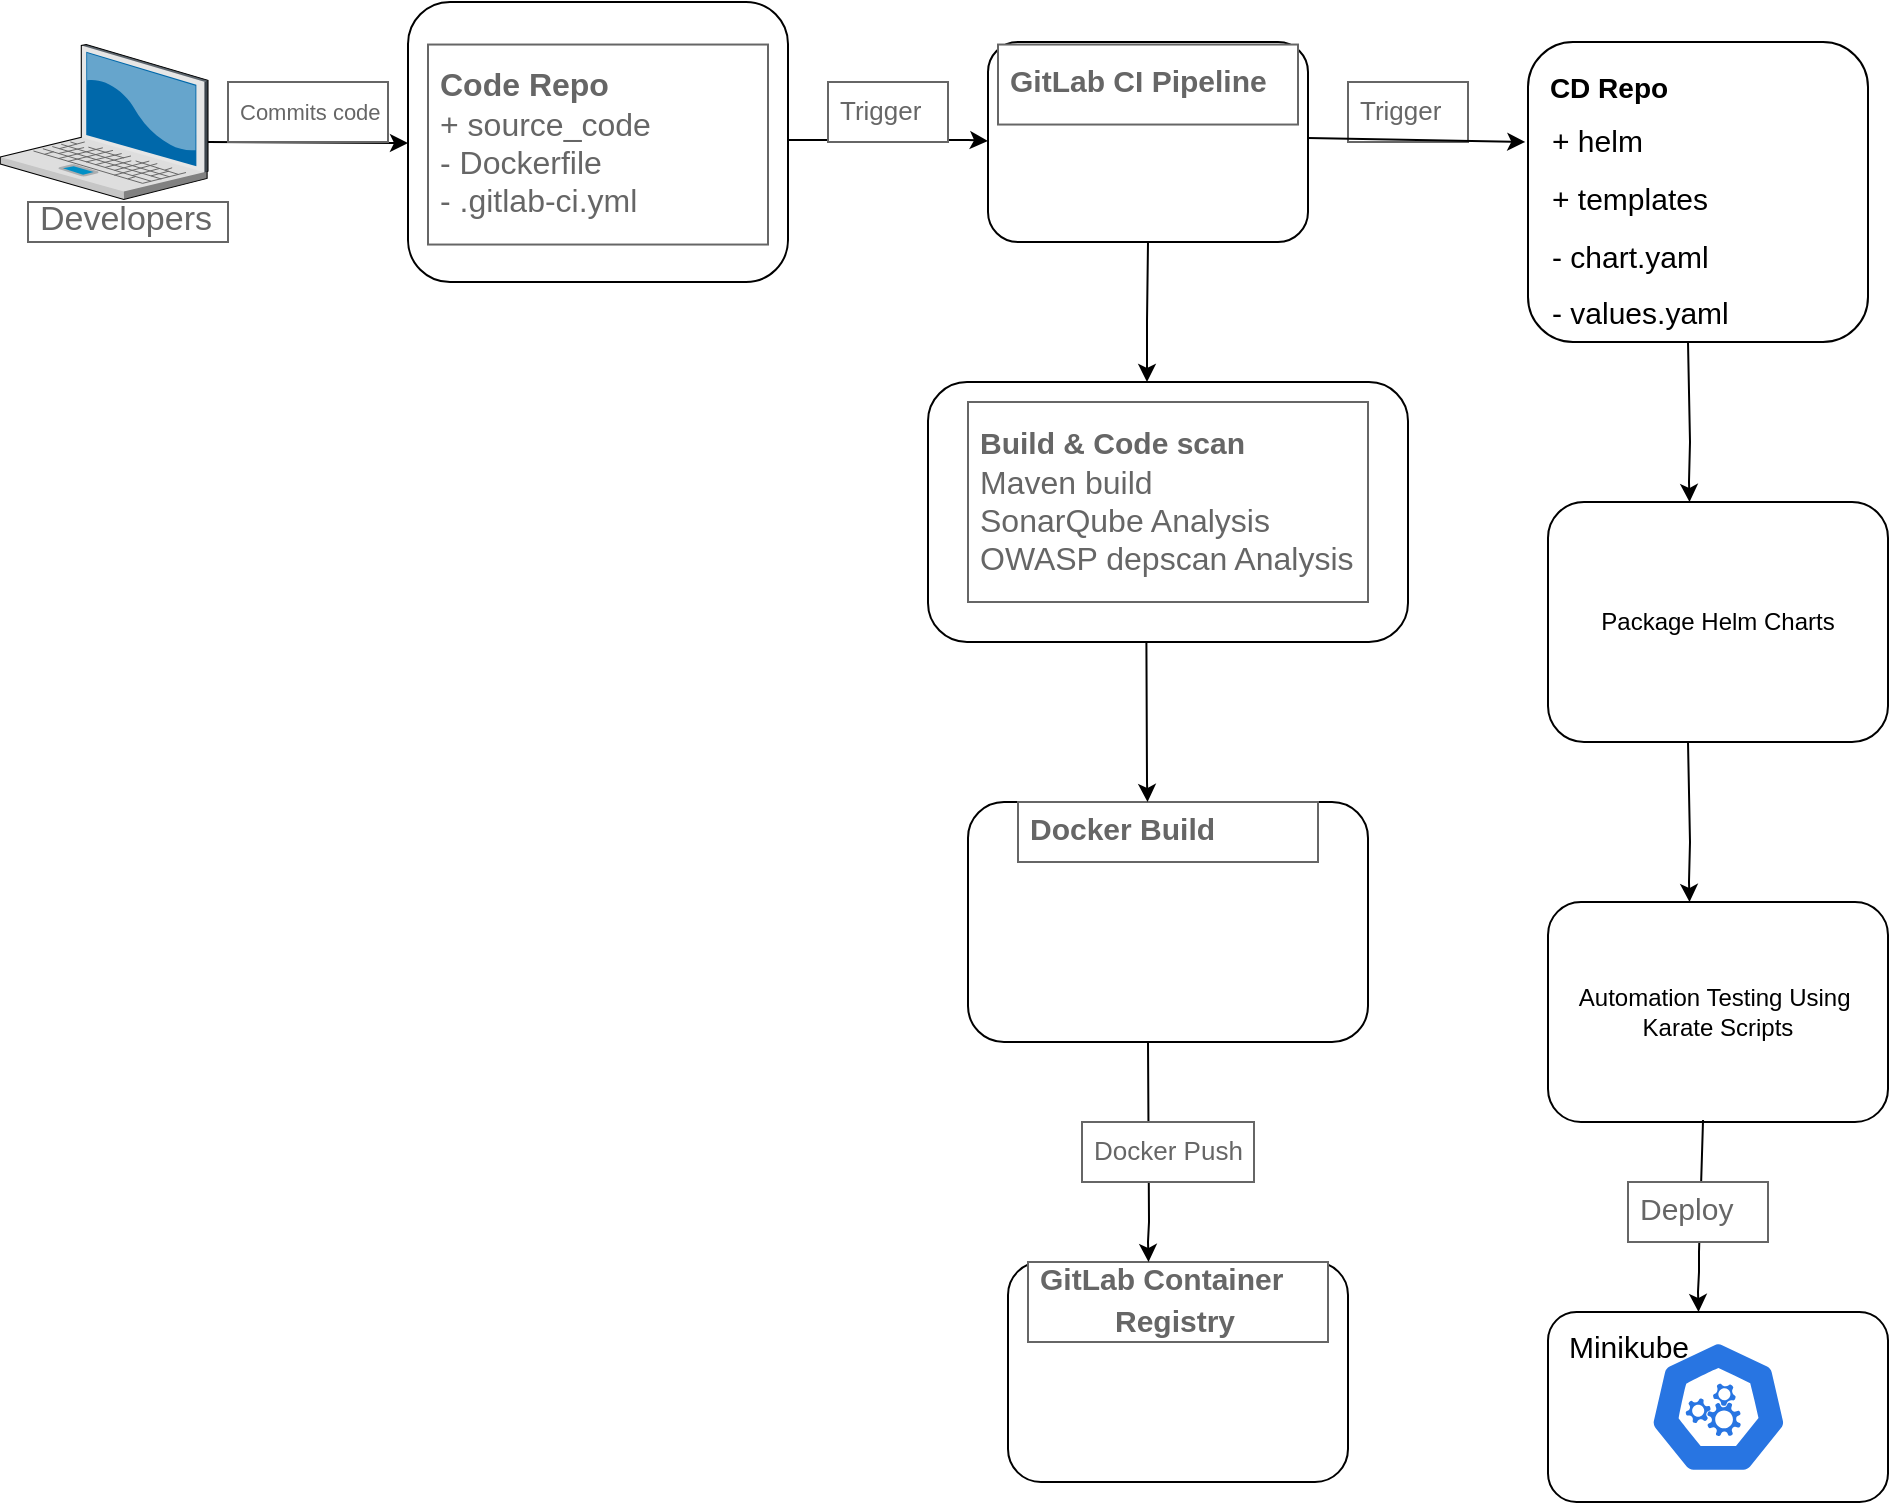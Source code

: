 <mxfile version="24.5.1" type="device" pages="5">
  <diagram name="Page-1" id="eD_RjiYJVFQrhb2f61cJ">
    <mxGraphModel dx="1036" dy="614" grid="1" gridSize="10" guides="1" tooltips="1" connect="1" arrows="1" fold="1" page="1" pageScale="1" pageWidth="850" pageHeight="1100" math="0" shadow="0">
      <root>
        <mxCell id="0" />
        <mxCell id="1" parent="0" />
        <mxCell id="rNMRm5UlrXOLrCf-BVV9-1" value="" style="verticalLabelPosition=bottom;sketch=0;aspect=fixed;html=1;verticalAlign=top;strokeColor=none;align=center;outlineConnect=0;shape=mxgraph.citrix.laptop_2;" vertex="1" parent="1">
          <mxGeometry x="16.13" y="61.27" width="103.87" height="77.46" as="geometry" />
        </mxCell>
        <mxCell id="rNMRm5UlrXOLrCf-BVV9-2" value="" style="rounded=1;whiteSpace=wrap;html=1;" vertex="1" parent="1">
          <mxGeometry x="220" y="40" width="190" height="140" as="geometry" />
        </mxCell>
        <mxCell id="rNMRm5UlrXOLrCf-BVV9-3" value="Developers" style="strokeWidth=1;shadow=0;dashed=0;align=center;html=1;shape=mxgraph.mockup.text.textBox;fontColor=#666666;align=left;fontSize=17;spacingLeft=4;spacingTop=-3;whiteSpace=wrap;strokeColor=#666666;mainText=" vertex="1" parent="1">
          <mxGeometry x="30" y="140" width="100" height="20" as="geometry" />
        </mxCell>
        <mxCell id="rNMRm5UlrXOLrCf-BVV9-4" value="&lt;b style=&quot;font-size: 16px;&quot;&gt;&lt;font style=&quot;font-size: 16px;&quot;&gt;Code Repo&lt;/font&gt;&lt;/b&gt;&lt;div style=&quot;font-size: 16px;&quot;&gt;&lt;font style=&quot;font-size: 16px;&quot;&gt;+ source_code&lt;/font&gt;&lt;/div&gt;&lt;div style=&quot;font-size: 16px;&quot;&gt;&lt;font style=&quot;font-size: 16px;&quot;&gt;- Dockerfile&lt;/font&gt;&lt;/div&gt;&lt;div style=&quot;font-size: 16px;&quot;&gt;&lt;font style=&quot;font-size: 16px;&quot;&gt;- .gitlab-ci.yml&lt;/font&gt;&lt;/div&gt;" style="strokeWidth=1;shadow=0;dashed=0;align=center;html=1;shape=mxgraph.mockup.text.textBox;fontColor=#666666;align=left;fontSize=17;spacingLeft=4;spacingTop=-3;whiteSpace=wrap;strokeColor=#666666;mainText=" vertex="1" parent="1">
          <mxGeometry x="230" y="61.27" width="170" height="100" as="geometry" />
        </mxCell>
        <mxCell id="rNMRm5UlrXOLrCf-BVV9-5" value="" style="shape=image;html=1;verticalAlign=top;verticalLabelPosition=bottom;labelBackgroundColor=#ffffff;imageAspect=0;aspect=fixed;image=https://cdn4.iconfinder.com/data/icons/socialcones/508/Gitlab-128.png" vertex="1" parent="1">
          <mxGeometry x="350" y="70" width="40" height="40" as="geometry" />
        </mxCell>
        <mxCell id="rNMRm5UlrXOLrCf-BVV9-6" value="" style="shape=image;html=1;verticalAlign=top;verticalLabelPosition=bottom;labelBackgroundColor=#ffffff;imageAspect=0;aspect=fixed;image=https://cdn4.iconfinder.com/data/icons/socialcones/508/Gitlab-128.png" vertex="1" parent="1">
          <mxGeometry x="610" y="70" width="50" height="50" as="geometry" />
        </mxCell>
        <mxCell id="rNMRm5UlrXOLrCf-BVV9-7" value="" style="rounded=1;whiteSpace=wrap;html=1;" vertex="1" parent="1">
          <mxGeometry x="480" y="230" width="240" height="130" as="geometry" />
        </mxCell>
        <mxCell id="rNMRm5UlrXOLrCf-BVV9-8" value="&lt;b&gt;&lt;font style=&quot;font-size: 15px;&quot;&gt;Build &amp;amp; Code scan&lt;/font&gt;&lt;/b&gt;&lt;div style=&quot;font-size: 16px;&quot;&gt;&lt;font style=&quot;font-size: 16px;&quot;&gt;Maven build&lt;/font&gt;&lt;/div&gt;&lt;div style=&quot;font-size: 16px;&quot;&gt;&lt;font style=&quot;font-size: 16px;&quot;&gt;SonarQube Analysis&lt;/font&gt;&lt;/div&gt;&lt;div style=&quot;font-size: 16px;&quot;&gt;&lt;font style=&quot;font-size: 16px;&quot;&gt;OWASP depscan Analysis&lt;/font&gt;&lt;/div&gt;" style="strokeWidth=1;shadow=0;dashed=0;align=center;html=1;shape=mxgraph.mockup.text.textBox;fontColor=#666666;align=left;fontSize=17;spacingLeft=4;spacingTop=-3;whiteSpace=wrap;strokeColor=#666666;mainText=" vertex="1" parent="1">
          <mxGeometry x="500" y="240" width="200" height="100" as="geometry" />
        </mxCell>
        <mxCell id="rNMRm5UlrXOLrCf-BVV9-9" value="" style="rounded=1;whiteSpace=wrap;html=1;" vertex="1" parent="1">
          <mxGeometry x="510" y="60" width="160" height="100" as="geometry" />
        </mxCell>
        <mxCell id="rNMRm5UlrXOLrCf-BVV9-10" value="&lt;b&gt;&lt;font style=&quot;font-size: 15px;&quot;&gt;GitLab CI Pipeline&lt;/font&gt;&lt;/b&gt;" style="strokeWidth=1;shadow=0;dashed=0;align=center;html=1;shape=mxgraph.mockup.text.textBox;fontColor=#666666;align=left;fontSize=17;spacingLeft=4;spacingTop=-3;whiteSpace=wrap;strokeColor=#666666;mainText=" vertex="1" parent="1">
          <mxGeometry x="515" y="61.27" width="150" height="40" as="geometry" />
        </mxCell>
        <mxCell id="rNMRm5UlrXOLrCf-BVV9-11" value="" style="shape=image;html=1;verticalAlign=top;verticalLabelPosition=bottom;labelBackgroundColor=#ffffff;imageAspect=0;aspect=fixed;image=https://cdn4.iconfinder.com/data/icons/socialcones/508/Gitlab-128.png" vertex="1" parent="1">
          <mxGeometry x="560" y="110" width="41.27" height="41.27" as="geometry" />
        </mxCell>
        <mxCell id="rNMRm5UlrXOLrCf-BVV9-12" value="" style="rounded=1;whiteSpace=wrap;html=1;" vertex="1" parent="1">
          <mxGeometry x="500" y="440" width="200" height="120" as="geometry" />
        </mxCell>
        <mxCell id="rNMRm5UlrXOLrCf-BVV9-13" value="&lt;b&gt;&lt;font style=&quot;font-size: 15px;&quot;&gt;Docker Build&lt;/font&gt;&lt;/b&gt;" style="strokeWidth=1;shadow=0;dashed=0;align=center;html=1;shape=mxgraph.mockup.text.textBox;fontColor=#666666;align=left;fontSize=17;spacingLeft=4;spacingTop=-3;whiteSpace=wrap;strokeColor=#666666;mainText=" vertex="1" parent="1">
          <mxGeometry x="525" y="440" width="150" height="30" as="geometry" />
        </mxCell>
        <mxCell id="rNMRm5UlrXOLrCf-BVV9-14" value="" style="shape=image;html=1;verticalAlign=top;verticalLabelPosition=bottom;labelBackgroundColor=#ffffff;imageAspect=0;aspect=fixed;image=https://cdn1.iconfinder.com/data/icons/unicons-line-vol-3/24/docker-128.png" vertex="1" parent="1">
          <mxGeometry x="560" y="480" width="60" height="60" as="geometry" />
        </mxCell>
        <mxCell id="rNMRm5UlrXOLrCf-BVV9-15" value="" style="rounded=1;whiteSpace=wrap;html=1;" vertex="1" parent="1">
          <mxGeometry x="520" y="670" width="170" height="110" as="geometry" />
        </mxCell>
        <mxCell id="rNMRm5UlrXOLrCf-BVV9-16" value="&lt;span style=&quot;font-size: 15px;&quot;&gt;&lt;b&gt;GitLab Container&amp;nbsp; &amp;nbsp; &amp;nbsp; &amp;nbsp; &amp;nbsp; &amp;nbsp; &amp;nbsp; &amp;nbsp;Registry&lt;/b&gt;&lt;/span&gt;" style="strokeWidth=1;shadow=0;dashed=0;align=center;html=1;shape=mxgraph.mockup.text.textBox;fontColor=#666666;align=left;fontSize=17;spacingLeft=4;spacingTop=-3;whiteSpace=wrap;strokeColor=#666666;mainText=" vertex="1" parent="1">
          <mxGeometry x="530" y="670" width="150" height="40" as="geometry" />
        </mxCell>
        <mxCell id="rNMRm5UlrXOLrCf-BVV9-17" value="" style="shape=image;html=1;verticalAlign=top;verticalLabelPosition=bottom;labelBackgroundColor=#ffffff;imageAspect=0;aspect=fixed;image=https://cdn4.iconfinder.com/data/icons/socialcones/508/Gitlab-128.png" vertex="1" parent="1">
          <mxGeometry x="570" y="720" width="60" height="60" as="geometry" />
        </mxCell>
        <mxCell id="rNMRm5UlrXOLrCf-BVV9-18" value="" style="endArrow=classic;html=1;rounded=0;" edge="1" parent="1">
          <mxGeometry width="50" height="50" relative="1" as="geometry">
            <mxPoint x="120" y="110" as="sourcePoint" />
            <mxPoint x="220" y="110.5" as="targetPoint" />
          </mxGeometry>
        </mxCell>
        <mxCell id="rNMRm5UlrXOLrCf-BVV9-19" value="" style="endArrow=classic;html=1;rounded=0;" edge="1" parent="1">
          <mxGeometry width="50" height="50" relative="1" as="geometry">
            <mxPoint x="410" y="109" as="sourcePoint" />
            <mxPoint x="510" y="109.5" as="targetPoint" />
            <Array as="points">
              <mxPoint x="500" y="109" />
            </Array>
          </mxGeometry>
        </mxCell>
        <mxCell id="rNMRm5UlrXOLrCf-BVV9-20" value="" style="endArrow=classic;html=1;rounded=0;exitX=0.5;exitY=1;exitDx=0;exitDy=0;" edge="1" parent="1" source="rNMRm5UlrXOLrCf-BVV9-9">
          <mxGeometry width="50" height="50" relative="1" as="geometry">
            <mxPoint x="589.5" y="170" as="sourcePoint" />
            <mxPoint x="589.5" y="230" as="targetPoint" />
            <Array as="points">
              <mxPoint x="589.5" y="200" />
            </Array>
          </mxGeometry>
        </mxCell>
        <mxCell id="rNMRm5UlrXOLrCf-BVV9-21" value="" style="endArrow=classic;html=1;rounded=0;exitX=0.455;exitY=0.999;exitDx=0;exitDy=0;exitPerimeter=0;" edge="1" parent="1" source="rNMRm5UlrXOLrCf-BVV9-7">
          <mxGeometry width="50" height="50" relative="1" as="geometry">
            <mxPoint x="590.27" y="370" as="sourcePoint" />
            <mxPoint x="589.77" y="440" as="targetPoint" />
            <Array as="points">
              <mxPoint x="589.5" y="430" />
            </Array>
          </mxGeometry>
        </mxCell>
        <mxCell id="rNMRm5UlrXOLrCf-BVV9-22" value="" style="endArrow=classic;html=1;rounded=0;" edge="1" parent="1">
          <mxGeometry width="50" height="50" relative="1" as="geometry">
            <mxPoint x="590" y="560" as="sourcePoint" />
            <mxPoint x="590.27" y="670" as="targetPoint" />
            <Array as="points">
              <mxPoint x="590.5" y="650" />
              <mxPoint x="590" y="660" />
            </Array>
          </mxGeometry>
        </mxCell>
        <mxCell id="rNMRm5UlrXOLrCf-BVV9-23" value="&lt;font style=&quot;font-size: 11px;&quot;&gt;Commits code&lt;/font&gt;" style="strokeWidth=1;shadow=0;dashed=0;align=center;html=1;shape=mxgraph.mockup.text.textBox;fontColor=#666666;align=left;fontSize=17;spacingLeft=4;spacingTop=-3;whiteSpace=wrap;strokeColor=#666666;mainText=" vertex="1" parent="1">
          <mxGeometry x="130" y="80" width="80" height="30" as="geometry" />
        </mxCell>
        <mxCell id="rNMRm5UlrXOLrCf-BVV9-24" value="&lt;font style=&quot;font-size: 13px;&quot;&gt;Trigger&lt;/font&gt;" style="strokeWidth=1;shadow=0;dashed=0;align=center;html=1;shape=mxgraph.mockup.text.textBox;fontColor=#666666;align=left;fontSize=17;spacingLeft=4;spacingTop=-3;whiteSpace=wrap;strokeColor=#666666;mainText=" vertex="1" parent="1">
          <mxGeometry x="690" y="80" width="60" height="30" as="geometry" />
        </mxCell>
        <mxCell id="rNMRm5UlrXOLrCf-BVV9-25" value="&lt;font style=&quot;font-size: 13px;&quot;&gt;Docker Push&lt;/font&gt;" style="strokeWidth=1;shadow=0;dashed=0;align=center;html=1;shape=mxgraph.mockup.text.textBox;fontColor=#666666;align=left;fontSize=17;spacingLeft=4;spacingTop=-3;whiteSpace=wrap;strokeColor=#666666;mainText=" vertex="1" parent="1">
          <mxGeometry x="557" y="600" width="86" height="30" as="geometry" />
        </mxCell>
        <mxCell id="rNMRm5UlrXOLrCf-BVV9-26" value="" style="rounded=1;whiteSpace=wrap;html=1;align=left;" vertex="1" parent="1">
          <mxGeometry x="780" y="60" width="170" height="150" as="geometry" />
        </mxCell>
        <mxCell id="rNMRm5UlrXOLrCf-BVV9-27" value="&lt;font style=&quot;font-size: 14px;&quot;&gt;CD Repo&lt;/font&gt;" style="text;strokeColor=none;fillColor=none;html=1;fontSize=24;fontStyle=1;verticalAlign=middle;align=center;" vertex="1" parent="1">
          <mxGeometry x="770" y="60" width="100" height="40" as="geometry" />
        </mxCell>
        <mxCell id="rNMRm5UlrXOLrCf-BVV9-28" value="" style="shape=image;html=1;verticalAlign=top;verticalLabelPosition=bottom;labelBackgroundColor=#ffffff;imageAspect=0;aspect=fixed;image=https://cdn4.iconfinder.com/data/icons/socialcones/508/Gitlab-128.png" vertex="1" parent="1">
          <mxGeometry x="892" y="62" width="48" height="48" as="geometry" />
        </mxCell>
        <mxCell id="rNMRm5UlrXOLrCf-BVV9-29" value="&lt;span style=&quot;font-size: 15px; font-weight: normal;&quot;&gt;+ helm&lt;/span&gt;&lt;div&gt;&lt;span style=&quot;font-size: 15px; font-weight: normal;&quot;&gt;+ templates&lt;/span&gt;&lt;/div&gt;&lt;div&gt;&lt;span style=&quot;font-size: 15px; font-weight: normal;&quot;&gt;- chart.yaml&lt;/span&gt;&lt;/div&gt;&lt;div&gt;&lt;span style=&quot;font-size: 15px; font-weight: normal;&quot;&gt;- values.yaml&lt;/span&gt;&lt;/div&gt;" style="text;strokeColor=none;fillColor=none;html=1;fontSize=24;fontStyle=1;verticalAlign=middle;align=left;" vertex="1" parent="1">
          <mxGeometry x="790" y="90" width="120" height="120" as="geometry" />
        </mxCell>
        <mxCell id="rNMRm5UlrXOLrCf-BVV9-30" value="" style="endArrow=classic;html=1;rounded=0;entryX=-0.008;entryY=0.34;entryDx=0;entryDy=0;entryPerimeter=0;" edge="1" parent="1">
          <mxGeometry width="50" height="50" relative="1" as="geometry">
            <mxPoint x="670" y="108" as="sourcePoint" />
            <mxPoint x="778.64" y="110" as="targetPoint" />
            <Array as="points" />
          </mxGeometry>
        </mxCell>
        <mxCell id="rNMRm5UlrXOLrCf-BVV9-31" value="Package Helm Charts&lt;span style=&quot;color: rgba(0, 0, 0, 0); font-family: monospace; font-size: 0px; text-align: start; text-wrap: nowrap;&quot;&gt;%3CmxGraphModel%3E%3Croot%3E%3CmxCell%20id%3D%220%22%2F%3E%3CmxCell%20id%3D%221%22%20parent%3D%220%22%2F%3E%3CmxCell%20id%3D%222%22%20value%3D%22%22%20style%3D%22endArrow%3Dclassic%3Bhtml%3D1%3Brounded%3D0%3BexitX%3D0.455%3BexitY%3D0.999%3BexitDx%3D0%3BexitDy%3D0%3BexitPerimeter%3D0%3B%22%20edge%3D%221%22%20parent%3D%221%22%3E%3CmxGeometry%20width%3D%2250%22%20height%3D%2250%22%20relative%3D%221%22%20as%3D%22geometry%22%3E%3CmxPoint%20x%3D%22589%22%20y%3D%22360%22%20as%3D%22sourcePoint%22%2F%3E%3CmxPoint%20x%3D%22589.77%22%20y%3D%22440%22%20as%3D%22targetPoint%22%2F%3E%3CArray%20as%3D%22points%22%3E%3CmxPoint%20x%3D%22589.5%22%20y%3D%22430%22%2F%3E%3C%2FArray%3E%3C%2FmxGeometry%3E%3C%2FmxCell%3E%3C%2Froot%3E%3C%2FmxGraphModel%3E&lt;/span&gt;" style="rounded=1;whiteSpace=wrap;html=1;" vertex="1" parent="1">
          <mxGeometry x="790" y="290" width="170" height="120" as="geometry" />
        </mxCell>
        <mxCell id="rNMRm5UlrXOLrCf-BVV9-32" value="Automation Testing Using&amp;nbsp;&lt;div&gt;Karate Scripts&lt;/div&gt;" style="rounded=1;whiteSpace=wrap;html=1;" vertex="1" parent="1">
          <mxGeometry x="790" y="490" width="170" height="110" as="geometry" />
        </mxCell>
        <mxCell id="rNMRm5UlrXOLrCf-BVV9-33" value="" style="rounded=1;whiteSpace=wrap;html=1;" vertex="1" parent="1">
          <mxGeometry x="790" y="695" width="170" height="95" as="geometry" />
        </mxCell>
        <mxCell id="rNMRm5UlrXOLrCf-BVV9-34" value="" style="aspect=fixed;sketch=0;html=1;dashed=0;whitespace=wrap;verticalLabelPosition=bottom;verticalAlign=top;fillColor=#2875E2;strokeColor=#ffffff;points=[[0.005,0.63,0],[0.1,0.2,0],[0.9,0.2,0],[0.5,0,0],[0.995,0.63,0],[0.72,0.99,0],[0.5,1,0],[0.28,0.99,0]];shape=mxgraph.kubernetes.icon2;prIcon=api" vertex="1" parent="1">
          <mxGeometry x="840.41" y="709.1" width="69.59" height="66.8" as="geometry" />
        </mxCell>
        <mxCell id="rNMRm5UlrXOLrCf-BVV9-35" value="" style="endArrow=classic;html=1;rounded=0;exitX=0.455;exitY=0.999;exitDx=0;exitDy=0;exitPerimeter=0;" edge="1" parent="1">
          <mxGeometry width="50" height="50" relative="1" as="geometry">
            <mxPoint x="860" y="210" as="sourcePoint" />
            <mxPoint x="860.77" y="290" as="targetPoint" />
            <Array as="points">
              <mxPoint x="861" y="260" />
              <mxPoint x="860.5" y="280" />
            </Array>
          </mxGeometry>
        </mxCell>
        <mxCell id="rNMRm5UlrXOLrCf-BVV9-36" value="" style="endArrow=classic;html=1;rounded=0;exitX=0.455;exitY=0.999;exitDx=0;exitDy=0;exitPerimeter=0;" edge="1" parent="1">
          <mxGeometry width="50" height="50" relative="1" as="geometry">
            <mxPoint x="860" y="410" as="sourcePoint" />
            <mxPoint x="860.77" y="490" as="targetPoint" />
            <Array as="points">
              <mxPoint x="861" y="460" />
              <mxPoint x="860.5" y="480" />
            </Array>
          </mxGeometry>
        </mxCell>
        <mxCell id="rNMRm5UlrXOLrCf-BVV9-37" value="" style="endArrow=classic;html=1;rounded=0;exitX=0.456;exitY=0.991;exitDx=0;exitDy=0;exitPerimeter=0;" edge="1" parent="1" source="rNMRm5UlrXOLrCf-BVV9-32">
          <mxGeometry width="50" height="50" relative="1" as="geometry">
            <mxPoint x="864.5" y="615" as="sourcePoint" />
            <mxPoint x="865.27" y="695" as="targetPoint" />
            <Array as="points">
              <mxPoint x="865.5" y="665" />
              <mxPoint x="865.5" y="675" />
              <mxPoint x="865" y="685" />
            </Array>
          </mxGeometry>
        </mxCell>
        <mxCell id="rNMRm5UlrXOLrCf-BVV9-38" value="&lt;font style=&quot;font-size: 15px; font-weight: normal;&quot;&gt;Minikube&lt;/font&gt;" style="text;strokeColor=none;fillColor=none;html=1;fontSize=24;fontStyle=1;verticalAlign=middle;align=center;" vertex="1" parent="1">
          <mxGeometry x="780" y="690" width="100" height="40" as="geometry" />
        </mxCell>
        <mxCell id="rNMRm5UlrXOLrCf-BVV9-39" value="&lt;font style=&quot;font-size: 15px;&quot;&gt;Deploy&lt;/font&gt;" style="strokeWidth=1;shadow=0;dashed=0;align=center;html=1;shape=mxgraph.mockup.text.textBox;fontColor=#666666;align=left;fontSize=17;spacingLeft=4;spacingTop=-3;whiteSpace=wrap;strokeColor=#666666;mainText=" vertex="1" parent="1">
          <mxGeometry x="830" y="630" width="70" height="30" as="geometry" />
        </mxCell>
        <mxCell id="rNMRm5UlrXOLrCf-BVV9-40" value="&lt;font style=&quot;font-size: 13px;&quot;&gt;Trigger&lt;/font&gt;" style="strokeWidth=1;shadow=0;dashed=0;align=center;html=1;shape=mxgraph.mockup.text.textBox;fontColor=#666666;align=left;fontSize=17;spacingLeft=4;spacingTop=-3;whiteSpace=wrap;strokeColor=#666666;mainText=" vertex="1" parent="1">
          <mxGeometry x="430" y="80" width="60" height="30" as="geometry" />
        </mxCell>
      </root>
    </mxGraphModel>
  </diagram>
  <diagram id="XZkeXzi6qiZWx9rY5QHh" name="component-ci-flow">
    <mxGraphModel dx="1036" dy="614" grid="1" gridSize="10" guides="1" tooltips="1" connect="1" arrows="1" fold="1" page="1" pageScale="1" pageWidth="850" pageHeight="1100" math="0" shadow="0">
      <root>
        <mxCell id="0" />
        <mxCell id="1" parent="0" />
        <mxCell id="W7c10K6O_51GYTkrqslr-1" value="Pool" style="swimlane;childLayout=stackLayout;resizeParent=1;resizeParentMax=0;startSize=20;horizontal=0;horizontalStack=1;" parent="1" vertex="1">
          <mxGeometry x="30" y="30" width="1430" height="480" as="geometry" />
        </mxCell>
        <mxCell id="W7c10K6O_51GYTkrqslr-2" value="user desktop" style="swimlane;startSize=20;" parent="W7c10K6O_51GYTkrqslr-1" vertex="1">
          <mxGeometry x="20" width="240" height="480" as="geometry" />
        </mxCell>
        <mxCell id="W7c10K6O_51GYTkrqslr-7" value="developer commits code" style="rounded=1;whiteSpace=wrap;html=1;" parent="W7c10K6O_51GYTkrqslr-2" vertex="1">
          <mxGeometry x="40" y="30" width="120" height="60" as="geometry" />
        </mxCell>
        <mxCell id="W7c10K6O_51GYTkrqslr-3" value="gitlab" style="swimlane;startSize=20;" parent="W7c10K6O_51GYTkrqslr-1" vertex="1">
          <mxGeometry x="260" width="230" height="480" as="geometry" />
        </mxCell>
        <mxCell id="W7c10K6O_51GYTkrqslr-8" value="gitlab ci starts a pipeline" style="rounded=1;whiteSpace=wrap;html=1;" parent="W7c10K6O_51GYTkrqslr-3" vertex="1">
          <mxGeometry x="60" y="30" width="120" height="60" as="geometry" />
        </mxCell>
        <mxCell id="W7c10K6O_51GYTkrqslr-4" value="build server" style="swimlane;startSize=20;" parent="W7c10K6O_51GYTkrqslr-1" vertex="1">
          <mxGeometry x="490" width="230" height="480" as="geometry" />
        </mxCell>
        <mxCell id="W7c10K6O_51GYTkrqslr-13" style="edgeStyle=orthogonalEdgeStyle;rounded=0;orthogonalLoop=1;jettySize=auto;html=1;" parent="W7c10K6O_51GYTkrqslr-4" source="W7c10K6O_51GYTkrqslr-10" target="W7c10K6O_51GYTkrqslr-11" edge="1">
          <mxGeometry relative="1" as="geometry" />
        </mxCell>
        <mxCell id="W7c10K6O_51GYTkrqslr-10" value="compile" style="rounded=1;whiteSpace=wrap;html=1;" parent="W7c10K6O_51GYTkrqslr-4" vertex="1">
          <mxGeometry x="50" y="30" width="120" height="60" as="geometry" />
        </mxCell>
        <mxCell id="W7c10K6O_51GYTkrqslr-15" style="edgeStyle=orthogonalEdgeStyle;rounded=0;orthogonalLoop=1;jettySize=auto;html=1;" parent="W7c10K6O_51GYTkrqslr-4" source="W7c10K6O_51GYTkrqslr-11" target="W7c10K6O_51GYTkrqslr-14" edge="1">
          <mxGeometry relative="1" as="geometry" />
        </mxCell>
        <mxCell id="W7c10K6O_51GYTkrqslr-11" value="unit tests" style="rounded=1;whiteSpace=wrap;html=1;" parent="W7c10K6O_51GYTkrqslr-4" vertex="1">
          <mxGeometry x="50" y="120" width="120" height="60" as="geometry" />
        </mxCell>
        <mxCell id="W7c10K6O_51GYTkrqslr-18" style="edgeStyle=orthogonalEdgeStyle;rounded=0;orthogonalLoop=1;jettySize=auto;html=1;" parent="W7c10K6O_51GYTkrqslr-4" source="W7c10K6O_51GYTkrqslr-14" target="W7c10K6O_51GYTkrqslr-16" edge="1">
          <mxGeometry relative="1" as="geometry" />
        </mxCell>
        <mxCell id="W7c10K6O_51GYTkrqslr-14" value="sast code scan" style="rounded=1;whiteSpace=wrap;html=1;" parent="W7c10K6O_51GYTkrqslr-4" vertex="1">
          <mxGeometry x="50" y="210" width="120" height="60" as="geometry" />
        </mxCell>
        <mxCell id="W7c10K6O_51GYTkrqslr-27" style="edgeStyle=orthogonalEdgeStyle;rounded=0;orthogonalLoop=1;jettySize=auto;html=1;" parent="W7c10K6O_51GYTkrqslr-4" source="W7c10K6O_51GYTkrqslr-16" target="W7c10K6O_51GYTkrqslr-26" edge="1">
          <mxGeometry relative="1" as="geometry" />
        </mxCell>
        <mxCell id="W7c10K6O_51GYTkrqslr-16" value="dependencies scan" style="rounded=1;whiteSpace=wrap;html=1;" parent="W7c10K6O_51GYTkrqslr-4" vertex="1">
          <mxGeometry x="50" y="300" width="120" height="60" as="geometry" />
        </mxCell>
        <mxCell id="W7c10K6O_51GYTkrqslr-26" value="docker build" style="rounded=1;whiteSpace=wrap;html=1;" parent="W7c10K6O_51GYTkrqslr-4" vertex="1">
          <mxGeometry x="50" y="390" width="120" height="60" as="geometry" />
        </mxCell>
        <mxCell id="W7c10K6O_51GYTkrqslr-5" value="gitlab container registry" style="swimlane;startSize=20;" parent="W7c10K6O_51GYTkrqslr-1" vertex="1">
          <mxGeometry x="720" width="250" height="480" as="geometry" />
        </mxCell>
        <mxCell id="W7c10K6O_51GYTkrqslr-28" value="docker image" style="shape=document;whiteSpace=wrap;html=1;boundedLbl=1;" parent="W7c10K6O_51GYTkrqslr-5" vertex="1">
          <mxGeometry x="65" y="380" width="120" height="80" as="geometry" />
        </mxCell>
        <mxCell id="W7c10K6O_51GYTkrqslr-6" value="artifacts" style="swimlane;startSize=20;" parent="W7c10K6O_51GYTkrqslr-1" vertex="1">
          <mxGeometry x="970" width="230" height="480" as="geometry" />
        </mxCell>
        <mxCell id="W7c10K6O_51GYTkrqslr-24" value="depscan reports" style="shape=document;whiteSpace=wrap;html=1;boundedLbl=1;" parent="W7c10K6O_51GYTkrqslr-6" vertex="1">
          <mxGeometry x="60" y="290" width="120" height="80" as="geometry" />
        </mxCell>
        <mxCell id="W7c10K6O_51GYTkrqslr-9" style="edgeStyle=orthogonalEdgeStyle;rounded=0;orthogonalLoop=1;jettySize=auto;html=1;" parent="W7c10K6O_51GYTkrqslr-1" source="W7c10K6O_51GYTkrqslr-7" target="W7c10K6O_51GYTkrqslr-8" edge="1">
          <mxGeometry relative="1" as="geometry" />
        </mxCell>
        <mxCell id="W7c10K6O_51GYTkrqslr-12" style="edgeStyle=orthogonalEdgeStyle;rounded=0;orthogonalLoop=1;jettySize=auto;html=1;" parent="W7c10K6O_51GYTkrqslr-1" source="W7c10K6O_51GYTkrqslr-8" target="W7c10K6O_51GYTkrqslr-10" edge="1">
          <mxGeometry relative="1" as="geometry" />
        </mxCell>
        <mxCell id="W7c10K6O_51GYTkrqslr-19" value="sonarqube" style="swimlane;startSize=20;" parent="W7c10K6O_51GYTkrqslr-1" vertex="1">
          <mxGeometry x="1200" width="230" height="480" as="geometry" />
        </mxCell>
        <mxCell id="W7c10K6O_51GYTkrqslr-22" value="code quality data" style="shape=document;whiteSpace=wrap;html=1;boundedLbl=1;" parent="W7c10K6O_51GYTkrqslr-19" vertex="1">
          <mxGeometry x="70" y="200" width="120" height="80" as="geometry" />
        </mxCell>
        <mxCell id="W7c10K6O_51GYTkrqslr-23" style="edgeStyle=orthogonalEdgeStyle;rounded=0;orthogonalLoop=1;jettySize=auto;html=1;" parent="W7c10K6O_51GYTkrqslr-1" source="W7c10K6O_51GYTkrqslr-14" target="W7c10K6O_51GYTkrqslr-22" edge="1">
          <mxGeometry relative="1" as="geometry" />
        </mxCell>
        <mxCell id="W7c10K6O_51GYTkrqslr-25" style="edgeStyle=orthogonalEdgeStyle;rounded=0;orthogonalLoop=1;jettySize=auto;html=1;" parent="W7c10K6O_51GYTkrqslr-1" source="W7c10K6O_51GYTkrqslr-16" target="W7c10K6O_51GYTkrqslr-24" edge="1">
          <mxGeometry relative="1" as="geometry" />
        </mxCell>
        <mxCell id="W7c10K6O_51GYTkrqslr-29" style="edgeStyle=orthogonalEdgeStyle;rounded=0;orthogonalLoop=1;jettySize=auto;html=1;" parent="W7c10K6O_51GYTkrqslr-1" source="W7c10K6O_51GYTkrqslr-26" target="W7c10K6O_51GYTkrqslr-28" edge="1">
          <mxGeometry relative="1" as="geometry" />
        </mxCell>
      </root>
    </mxGraphModel>
  </diagram>
  <diagram name="library-ci-flow" id="vZAfel7jH5-NfbWE0n3u">
    <mxGraphModel dx="1036" dy="614" grid="1" gridSize="10" guides="1" tooltips="1" connect="1" arrows="1" fold="1" page="1" pageScale="1" pageWidth="850" pageHeight="1100" math="0" shadow="0">
      <root>
        <mxCell id="8nH-UDZZ13J1vMF4fmI5-0" />
        <mxCell id="8nH-UDZZ13J1vMF4fmI5-1" parent="8nH-UDZZ13J1vMF4fmI5-0" />
        <mxCell id="8nH-UDZZ13J1vMF4fmI5-2" value="Pool" style="swimlane;childLayout=stackLayout;resizeParent=1;resizeParentMax=0;startSize=20;horizontal=0;horizontalStack=1;" vertex="1" parent="8nH-UDZZ13J1vMF4fmI5-1">
          <mxGeometry x="30" y="30" width="1430" height="480" as="geometry" />
        </mxCell>
        <mxCell id="8nH-UDZZ13J1vMF4fmI5-3" value="user desktop" style="swimlane;startSize=20;" vertex="1" parent="8nH-UDZZ13J1vMF4fmI5-2">
          <mxGeometry x="20" width="240" height="480" as="geometry" />
        </mxCell>
        <mxCell id="8nH-UDZZ13J1vMF4fmI5-4" value="developer commits code" style="rounded=1;whiteSpace=wrap;html=1;" vertex="1" parent="8nH-UDZZ13J1vMF4fmI5-3">
          <mxGeometry x="40" y="30" width="120" height="60" as="geometry" />
        </mxCell>
        <mxCell id="8nH-UDZZ13J1vMF4fmI5-5" value="gitlab" style="swimlane;startSize=20;" vertex="1" parent="8nH-UDZZ13J1vMF4fmI5-2">
          <mxGeometry x="260" width="230" height="480" as="geometry" />
        </mxCell>
        <mxCell id="8nH-UDZZ13J1vMF4fmI5-6" value="gitlab ci starts a pipeline" style="rounded=1;whiteSpace=wrap;html=1;" vertex="1" parent="8nH-UDZZ13J1vMF4fmI5-5">
          <mxGeometry x="60" y="30" width="120" height="60" as="geometry" />
        </mxCell>
        <mxCell id="8nH-UDZZ13J1vMF4fmI5-7" value="build server" style="swimlane;startSize=20;" vertex="1" parent="8nH-UDZZ13J1vMF4fmI5-2">
          <mxGeometry x="490" width="230" height="480" as="geometry" />
        </mxCell>
        <mxCell id="8nH-UDZZ13J1vMF4fmI5-8" style="edgeStyle=orthogonalEdgeStyle;rounded=0;orthogonalLoop=1;jettySize=auto;html=1;" edge="1" parent="8nH-UDZZ13J1vMF4fmI5-7" source="8nH-UDZZ13J1vMF4fmI5-9" target="8nH-UDZZ13J1vMF4fmI5-11">
          <mxGeometry relative="1" as="geometry" />
        </mxCell>
        <mxCell id="8nH-UDZZ13J1vMF4fmI5-9" value="compile" style="rounded=1;whiteSpace=wrap;html=1;" vertex="1" parent="8nH-UDZZ13J1vMF4fmI5-7">
          <mxGeometry x="50" y="30" width="120" height="60" as="geometry" />
        </mxCell>
        <mxCell id="8nH-UDZZ13J1vMF4fmI5-10" style="edgeStyle=orthogonalEdgeStyle;rounded=0;orthogonalLoop=1;jettySize=auto;html=1;" edge="1" parent="8nH-UDZZ13J1vMF4fmI5-7" source="8nH-UDZZ13J1vMF4fmI5-11" target="8nH-UDZZ13J1vMF4fmI5-13">
          <mxGeometry relative="1" as="geometry" />
        </mxCell>
        <mxCell id="8nH-UDZZ13J1vMF4fmI5-11" value="unit tests" style="rounded=1;whiteSpace=wrap;html=1;" vertex="1" parent="8nH-UDZZ13J1vMF4fmI5-7">
          <mxGeometry x="50" y="120" width="120" height="60" as="geometry" />
        </mxCell>
        <mxCell id="8nH-UDZZ13J1vMF4fmI5-12" style="edgeStyle=orthogonalEdgeStyle;rounded=0;orthogonalLoop=1;jettySize=auto;html=1;" edge="1" parent="8nH-UDZZ13J1vMF4fmI5-7" source="8nH-UDZZ13J1vMF4fmI5-13" target="8nH-UDZZ13J1vMF4fmI5-15">
          <mxGeometry relative="1" as="geometry" />
        </mxCell>
        <mxCell id="8nH-UDZZ13J1vMF4fmI5-13" value="sast code scan" style="rounded=1;whiteSpace=wrap;html=1;" vertex="1" parent="8nH-UDZZ13J1vMF4fmI5-7">
          <mxGeometry x="50" y="210" width="120" height="60" as="geometry" />
        </mxCell>
        <mxCell id="8nH-UDZZ13J1vMF4fmI5-14" style="edgeStyle=orthogonalEdgeStyle;rounded=0;orthogonalLoop=1;jettySize=auto;html=1;" edge="1" parent="8nH-UDZZ13J1vMF4fmI5-7" source="8nH-UDZZ13J1vMF4fmI5-15" target="8nH-UDZZ13J1vMF4fmI5-16">
          <mxGeometry relative="1" as="geometry" />
        </mxCell>
        <mxCell id="8nH-UDZZ13J1vMF4fmI5-15" value="dependencies scan" style="rounded=1;whiteSpace=wrap;html=1;" vertex="1" parent="8nH-UDZZ13J1vMF4fmI5-7">
          <mxGeometry x="50" y="300" width="120" height="60" as="geometry" />
        </mxCell>
        <mxCell id="8nH-UDZZ13J1vMF4fmI5-16" value="maven package" style="rounded=1;whiteSpace=wrap;html=1;" vertex="1" parent="8nH-UDZZ13J1vMF4fmI5-7">
          <mxGeometry x="50" y="390" width="120" height="60" as="geometry" />
        </mxCell>
        <mxCell id="8nH-UDZZ13J1vMF4fmI5-17" value="reposilite (artifactory)" style="swimlane;startSize=20;" vertex="1" parent="8nH-UDZZ13J1vMF4fmI5-2">
          <mxGeometry x="720" width="250" height="480" as="geometry" />
        </mxCell>
        <mxCell id="8nH-UDZZ13J1vMF4fmI5-18" value="Library Package&lt;br&gt;( eg:- Java archive )" style="shape=document;whiteSpace=wrap;html=1;boundedLbl=1;" vertex="1" parent="8nH-UDZZ13J1vMF4fmI5-17">
          <mxGeometry x="65" y="380" width="120" height="80" as="geometry" />
        </mxCell>
        <mxCell id="8nH-UDZZ13J1vMF4fmI5-19" value="artifacts" style="swimlane;startSize=20;" vertex="1" parent="8nH-UDZZ13J1vMF4fmI5-2">
          <mxGeometry x="970" width="230" height="480" as="geometry" />
        </mxCell>
        <mxCell id="8nH-UDZZ13J1vMF4fmI5-20" value="depscan reports" style="shape=document;whiteSpace=wrap;html=1;boundedLbl=1;" vertex="1" parent="8nH-UDZZ13J1vMF4fmI5-19">
          <mxGeometry x="60" y="290" width="120" height="80" as="geometry" />
        </mxCell>
        <mxCell id="8nH-UDZZ13J1vMF4fmI5-21" style="edgeStyle=orthogonalEdgeStyle;rounded=0;orthogonalLoop=1;jettySize=auto;html=1;" edge="1" parent="8nH-UDZZ13J1vMF4fmI5-2" source="8nH-UDZZ13J1vMF4fmI5-4" target="8nH-UDZZ13J1vMF4fmI5-6">
          <mxGeometry relative="1" as="geometry" />
        </mxCell>
        <mxCell id="8nH-UDZZ13J1vMF4fmI5-22" style="edgeStyle=orthogonalEdgeStyle;rounded=0;orthogonalLoop=1;jettySize=auto;html=1;" edge="1" parent="8nH-UDZZ13J1vMF4fmI5-2" source="8nH-UDZZ13J1vMF4fmI5-6" target="8nH-UDZZ13J1vMF4fmI5-9">
          <mxGeometry relative="1" as="geometry" />
        </mxCell>
        <mxCell id="8nH-UDZZ13J1vMF4fmI5-23" value="sonarqube" style="swimlane;startSize=20;" vertex="1" parent="8nH-UDZZ13J1vMF4fmI5-2">
          <mxGeometry x="1200" width="230" height="480" as="geometry" />
        </mxCell>
        <mxCell id="8nH-UDZZ13J1vMF4fmI5-24" value="code quality data" style="shape=document;whiteSpace=wrap;html=1;boundedLbl=1;" vertex="1" parent="8nH-UDZZ13J1vMF4fmI5-23">
          <mxGeometry x="70" y="200" width="120" height="80" as="geometry" />
        </mxCell>
        <mxCell id="8nH-UDZZ13J1vMF4fmI5-25" style="edgeStyle=orthogonalEdgeStyle;rounded=0;orthogonalLoop=1;jettySize=auto;html=1;" edge="1" parent="8nH-UDZZ13J1vMF4fmI5-2" source="8nH-UDZZ13J1vMF4fmI5-13" target="8nH-UDZZ13J1vMF4fmI5-24">
          <mxGeometry relative="1" as="geometry" />
        </mxCell>
        <mxCell id="8nH-UDZZ13J1vMF4fmI5-26" style="edgeStyle=orthogonalEdgeStyle;rounded=0;orthogonalLoop=1;jettySize=auto;html=1;" edge="1" parent="8nH-UDZZ13J1vMF4fmI5-2" source="8nH-UDZZ13J1vMF4fmI5-15" target="8nH-UDZZ13J1vMF4fmI5-20">
          <mxGeometry relative="1" as="geometry" />
        </mxCell>
        <mxCell id="8nH-UDZZ13J1vMF4fmI5-27" style="edgeStyle=orthogonalEdgeStyle;rounded=0;orthogonalLoop=1;jettySize=auto;html=1;" edge="1" parent="8nH-UDZZ13J1vMF4fmI5-2" source="8nH-UDZZ13J1vMF4fmI5-16" target="8nH-UDZZ13J1vMF4fmI5-18">
          <mxGeometry relative="1" as="geometry" />
        </mxCell>
      </root>
    </mxGraphModel>
  </diagram>
  <diagram name="application-ci-flow" id="om9kASalnD_qbAt5HZXF">
    <mxGraphModel grid="1" page="1" gridSize="10" guides="1" tooltips="1" connect="1" arrows="1" fold="1" pageScale="1" pageWidth="850" pageHeight="1100" math="0" shadow="0">
      <root>
        <mxCell id="2yx346TZUJ-6V80JJ5rB-0" />
        <mxCell id="2yx346TZUJ-6V80JJ5rB-1" parent="2yx346TZUJ-6V80JJ5rB-0" />
        <mxCell id="2yx346TZUJ-6V80JJ5rB-2" value="Pool" style="swimlane;childLayout=stackLayout;resizeParent=1;resizeParentMax=0;startSize=20;horizontal=0;horizontalStack=1;" parent="2yx346TZUJ-6V80JJ5rB-1" vertex="1">
          <mxGeometry x="30" y="30" width="1430" height="580" as="geometry" />
        </mxCell>
        <mxCell id="2yx346TZUJ-6V80JJ5rB-3" value="user desktop" style="swimlane;startSize=20;" parent="2yx346TZUJ-6V80JJ5rB-2" vertex="1">
          <mxGeometry x="20" width="240" height="580" as="geometry" />
        </mxCell>
        <mxCell id="2yx346TZUJ-6V80JJ5rB-4" value="devops changes manifests" style="rounded=1;whiteSpace=wrap;html=1;" parent="2yx346TZUJ-6V80JJ5rB-3" vertex="1">
          <mxGeometry x="40" y="30" width="120" height="60" as="geometry" />
        </mxCell>
        <mxCell id="2yx346TZUJ-6V80JJ5rB-5" value="gitlab" style="swimlane;startSize=20;" parent="2yx346TZUJ-6V80JJ5rB-2" vertex="1">
          <mxGeometry x="260" width="230" height="580" as="geometry" />
        </mxCell>
        <mxCell id="2yx346TZUJ-6V80JJ5rB-6" value="gitlab ci starts a pipeline" style="rounded=1;whiteSpace=wrap;html=1;" parent="2yx346TZUJ-6V80JJ5rB-5" vertex="1">
          <mxGeometry x="60" y="30" width="120" height="60" as="geometry" />
        </mxCell>
        <mxCell id="2yx346TZUJ-6V80JJ5rB-7" value="build server" style="swimlane;startSize=20;" parent="2yx346TZUJ-6V80JJ5rB-2" vertex="1">
          <mxGeometry x="490" width="230" height="580" as="geometry" />
        </mxCell>
        <mxCell id="2yx346TZUJ-6V80JJ5rB-8" style="edgeStyle=orthogonalEdgeStyle;rounded=0;orthogonalLoop=1;jettySize=auto;html=1;" parent="2yx346TZUJ-6V80JJ5rB-7" source="2yx346TZUJ-6V80JJ5rB-9" target="2yx346TZUJ-6V80JJ5rB-11" edge="1">
          <mxGeometry relative="1" as="geometry" />
        </mxCell>
        <mxCell id="2yx346TZUJ-6V80JJ5rB-9" value="build helm data package" style="rounded=1;whiteSpace=wrap;html=1;" parent="2yx346TZUJ-6V80JJ5rB-7" vertex="1">
          <mxGeometry x="50" y="30" width="120" height="60" as="geometry" />
        </mxCell>
        <mxCell id="2yx346TZUJ-6V80JJ5rB-10" style="edgeStyle=orthogonalEdgeStyle;rounded=0;orthogonalLoop=1;jettySize=auto;html=1;" parent="2yx346TZUJ-6V80JJ5rB-7" source="2yx346TZUJ-6V80JJ5rB-11" target="2yx346TZUJ-6V80JJ5rB-13" edge="1">
          <mxGeometry relative="1" as="geometry" />
        </mxCell>
        <mxCell id="2yx346TZUJ-6V80JJ5rB-11" value="build helm allfunds package" style="rounded=1;whiteSpace=wrap;html=1;" parent="2yx346TZUJ-6V80JJ5rB-7" vertex="1">
          <mxGeometry x="50" y="120" width="120" height="60" as="geometry" />
        </mxCell>
        <mxCell id="2yx346TZUJ-6V80JJ5rB-12" style="edgeStyle=orthogonalEdgeStyle;rounded=0;orthogonalLoop=1;jettySize=auto;html=1;" parent="2yx346TZUJ-6V80JJ5rB-7" source="2yx346TZUJ-6V80JJ5rB-13" target="2yx346TZUJ-6V80JJ5rB-15" edge="1">
          <mxGeometry relative="1" as="geometry" />
        </mxCell>
        <mxCell id="2yx346TZUJ-6V80JJ5rB-13" value="build helm accounitng package" style="rounded=1;whiteSpace=wrap;html=1;" parent="2yx346TZUJ-6V80JJ5rB-7" vertex="1">
          <mxGeometry x="50" y="210" width="120" height="60" as="geometry" />
        </mxCell>
        <mxCell id="2yx346TZUJ-6V80JJ5rB-14" style="edgeStyle=orthogonalEdgeStyle;rounded=0;orthogonalLoop=1;jettySize=auto;html=1;" parent="2yx346TZUJ-6V80JJ5rB-7" source="2yx346TZUJ-6V80JJ5rB-15" target="2yx346TZUJ-6V80JJ5rB-16" edge="1">
          <mxGeometry relative="1" as="geometry" />
        </mxCell>
        <mxCell id="2yx346TZUJ-6V80JJ5rB-15" value="delete automation" style="rounded=1;whiteSpace=wrap;html=1;" parent="2yx346TZUJ-6V80JJ5rB-7" vertex="1">
          <mxGeometry x="50" y="300" width="120" height="60" as="geometry" />
        </mxCell>
        <mxCell id="bylwXaz0VcdVEE2ZYzo4-3" style="edgeStyle=orthogonalEdgeStyle;rounded=0;orthogonalLoop=1;jettySize=auto;html=1;entryX=0.5;entryY=0;entryDx=0;entryDy=0;" edge="1" parent="2yx346TZUJ-6V80JJ5rB-7" source="2yx346TZUJ-6V80JJ5rB-16" target="bylwXaz0VcdVEE2ZYzo4-2">
          <mxGeometry relative="1" as="geometry" />
        </mxCell>
        <mxCell id="9xAP8w53JDJXSFbGVJ0_-4" style="edgeStyle=orthogonalEdgeStyle;rounded=0;orthogonalLoop=1;jettySize=auto;html=1;entryX=0.5;entryY=0;entryDx=0;entryDy=0;" edge="1" parent="2yx346TZUJ-6V80JJ5rB-7" source="2yx346TZUJ-6V80JJ5rB-16" target="9xAP8w53JDJXSFbGVJ0_-2">
          <mxGeometry relative="1" as="geometry" />
        </mxCell>
        <mxCell id="2yx346TZUJ-6V80JJ5rB-16" value="Install automation" style="rounded=1;whiteSpace=wrap;html=1;" parent="2yx346TZUJ-6V80JJ5rB-7" vertex="1">
          <mxGeometry x="50" y="400" width="120" height="60" as="geometry" />
        </mxCell>
        <mxCell id="bylwXaz0VcdVEE2ZYzo4-2" value="Run automation tests" style="rounded=1;whiteSpace=wrap;html=1;" vertex="1" parent="2yx346TZUJ-6V80JJ5rB-7">
          <mxGeometry x="50" y="500" width="120" height="60" as="geometry" />
        </mxCell>
        <mxCell id="9xAP8w53JDJXSFbGVJ0_-6" style="edgeStyle=orthogonalEdgeStyle;rounded=0;orthogonalLoop=1;jettySize=auto;html=1;" edge="1" parent="2yx346TZUJ-6V80JJ5rB-7" source="9xAP8w53JDJXSFbGVJ0_-2">
          <mxGeometry relative="1" as="geometry">
            <mxPoint x="530" y="530" as="targetPoint" />
          </mxGeometry>
        </mxCell>
        <mxCell id="9xAP8w53JDJXSFbGVJ0_-2" value="run automation" style="rounded=1;whiteSpace=wrap;html=1;" vertex="1" parent="2yx346TZUJ-6V80JJ5rB-7">
          <mxGeometry x="50" y="500" width="120" height="60" as="geometry" />
        </mxCell>
        <mxCell id="2yx346TZUJ-6V80JJ5rB-17" value="Gitlab Helm Package Registry" style="swimlane;startSize=20;" parent="2yx346TZUJ-6V80JJ5rB-2" vertex="1">
          <mxGeometry x="720" width="250" height="580" as="geometry" />
        </mxCell>
        <mxCell id="dbOSdnvq5_NjDOudlwMf-10" value="" style="group" parent="2yx346TZUJ-6V80JJ5rB-17" vertex="1" connectable="0">
          <mxGeometry x="70" y="35" width="90" height="50" as="geometry" />
        </mxCell>
        <mxCell id="dbOSdnvq5_NjDOudlwMf-8" value="" style="shape=cube;whiteSpace=wrap;html=1;boundedLbl=1;backgroundOutline=1;darkOpacity=0.05;darkOpacity2=0.1;size=10;" parent="dbOSdnvq5_NjDOudlwMf-10" vertex="1">
          <mxGeometry width="90" height="50" as="geometry" />
        </mxCell>
        <mxCell id="dbOSdnvq5_NjDOudlwMf-9" value="" style="shape=image;verticalLabelPosition=bottom;labelBackgroundColor=default;verticalAlign=top;aspect=fixed;imageAspect=0;image=https://helm.sh/img/helm.svg;" parent="dbOSdnvq5_NjDOudlwMf-10" vertex="1">
          <mxGeometry x="33" y="15" width="27.606" height="31.875" as="geometry" />
        </mxCell>
        <mxCell id="dbOSdnvq5_NjDOudlwMf-12" value="" style="group" parent="2yx346TZUJ-6V80JJ5rB-17" vertex="1" connectable="0">
          <mxGeometry x="70" y="125" width="90" height="50" as="geometry" />
        </mxCell>
        <mxCell id="dbOSdnvq5_NjDOudlwMf-13" value="" style="shape=cube;whiteSpace=wrap;html=1;boundedLbl=1;backgroundOutline=1;darkOpacity=0.05;darkOpacity2=0.1;size=10;" parent="dbOSdnvq5_NjDOudlwMf-12" vertex="1">
          <mxGeometry width="90" height="50" as="geometry" />
        </mxCell>
        <mxCell id="dbOSdnvq5_NjDOudlwMf-14" value="" style="shape=image;verticalLabelPosition=bottom;labelBackgroundColor=default;verticalAlign=top;aspect=fixed;imageAspect=0;image=https://helm.sh/img/helm.svg;" parent="dbOSdnvq5_NjDOudlwMf-12" vertex="1">
          <mxGeometry x="33" y="15" width="27.606" height="31.875" as="geometry" />
        </mxCell>
        <mxCell id="dbOSdnvq5_NjDOudlwMf-16" value="" style="group" parent="2yx346TZUJ-6V80JJ5rB-17" vertex="1" connectable="0">
          <mxGeometry x="70" y="215" width="90" height="50" as="geometry" />
        </mxCell>
        <mxCell id="dbOSdnvq5_NjDOudlwMf-17" value="" style="shape=cube;whiteSpace=wrap;html=1;boundedLbl=1;backgroundOutline=1;darkOpacity=0.05;darkOpacity2=0.1;size=10;" parent="dbOSdnvq5_NjDOudlwMf-16" vertex="1">
          <mxGeometry width="90" height="50" as="geometry" />
        </mxCell>
        <mxCell id="dbOSdnvq5_NjDOudlwMf-18" value="" style="shape=image;verticalLabelPosition=bottom;labelBackgroundColor=default;verticalAlign=top;aspect=fixed;imageAspect=0;image=https://helm.sh/img/helm.svg;" parent="dbOSdnvq5_NjDOudlwMf-16" vertex="1">
          <mxGeometry x="33" y="15" width="27.606" height="31.875" as="geometry" />
        </mxCell>
        <mxCell id="2yx346TZUJ-6V80JJ5rB-21" style="edgeStyle=orthogonalEdgeStyle;rounded=0;orthogonalLoop=1;jettySize=auto;html=1;" parent="2yx346TZUJ-6V80JJ5rB-2" source="2yx346TZUJ-6V80JJ5rB-4" target="2yx346TZUJ-6V80JJ5rB-6" edge="1">
          <mxGeometry relative="1" as="geometry" />
        </mxCell>
        <mxCell id="2yx346TZUJ-6V80JJ5rB-22" style="edgeStyle=orthogonalEdgeStyle;rounded=0;orthogonalLoop=1;jettySize=auto;html=1;" parent="2yx346TZUJ-6V80JJ5rB-2" source="2yx346TZUJ-6V80JJ5rB-6" target="2yx346TZUJ-6V80JJ5rB-9" edge="1">
          <mxGeometry relative="1" as="geometry" />
        </mxCell>
        <mxCell id="2yx346TZUJ-6V80JJ5rB-19" value="minikube on build server" style="swimlane;startSize=20;" parent="2yx346TZUJ-6V80JJ5rB-2" vertex="1">
          <mxGeometry x="970" width="230" height="580" as="geometry" />
        </mxCell>
        <mxCell id="dbOSdnvq5_NjDOudlwMf-19" value="Uninstall fintrust-data, fintrust-apps-allfunds helm charts" style="rounded=1;whiteSpace=wrap;html=1;" parent="2yx346TZUJ-6V80JJ5rB-19" vertex="1">
          <mxGeometry x="55" y="300" width="120" height="60" as="geometry" />
        </mxCell>
        <mxCell id="bylwXaz0VcdVEE2ZYzo4-0" value="Install fintrust-data,finturst-apps-allfunds helm charts" style="rounded=1;whiteSpace=wrap;html=1;" vertex="1" parent="2yx346TZUJ-6V80JJ5rB-19">
          <mxGeometry x="55" y="400" width="120" height="60" as="geometry" />
        </mxCell>
        <mxCell id="9xAP8w53JDJXSFbGVJ0_-0" value="Install fintrust-data, fintrust-apps-allfunds helm charts" style="rounded=1;whiteSpace=wrap;html=1;" vertex="1" parent="2yx346TZUJ-6V80JJ5rB-19">
          <mxGeometry x="55" y="390" width="120" height="60" as="geometry" />
        </mxCell>
        <mxCell id="Bo-WcGxQgcAu5vg0nvHs-0" value="Run the karate testsuite&amp;nbsp;" style="rounded=1;whiteSpace=wrap;html=1;" vertex="1" parent="2yx346TZUJ-6V80JJ5rB-19">
          <mxGeometry x="55" y="500" width="120" height="60" as="geometry" />
        </mxCell>
        <mxCell id="9xAP8w53JDJXSFbGVJ0_-3" value="Run karate automation testsuite" style="rounded=1;whiteSpace=wrap;html=1;" vertex="1" parent="2yx346TZUJ-6V80JJ5rB-19">
          <mxGeometry x="55" y="500" width="120" height="60" as="geometry" />
        </mxCell>
        <mxCell id="2yx346TZUJ-6V80JJ5rB-23" value="artifacts" style="swimlane;startSize=20;" parent="2yx346TZUJ-6V80JJ5rB-2" vertex="1">
          <mxGeometry x="1200" width="230" height="580" as="geometry" />
        </mxCell>
        <mxCell id="kdjLoPQ_7MpSCEX9zXl3-0" value="Automation Summary Report" style="shape=document;whiteSpace=wrap;html=1;boundedLbl=1;" vertex="1" parent="2yx346TZUJ-6V80JJ5rB-23">
          <mxGeometry x="67.5" y="495" width="102.5" height="70" as="geometry" />
        </mxCell>
        <mxCell id="9xAP8w53JDJXSFbGVJ0_-7" value="Automation summary Report" style="shape=document;whiteSpace=wrap;html=1;boundedLbl=1;" vertex="1" parent="2yx346TZUJ-6V80JJ5rB-23">
          <mxGeometry x="70" y="500" width="102.5" height="70" as="geometry" />
        </mxCell>
        <mxCell id="9xAP8w53JDJXSFbGVJ0_-8" style="edgeStyle=orthogonalEdgeStyle;rounded=0;orthogonalLoop=1;jettySize=auto;html=1;exitX=1;exitY=0.5;exitDx=0;exitDy=0;" edge="1" parent="2yx346TZUJ-6V80JJ5rB-23" source="9xAP8w53JDJXSFbGVJ0_-3">
          <mxGeometry relative="1" as="geometry">
            <mxPoint x="70" y="529.5" as="targetPoint" />
            <mxPoint x="-50" y="530" as="sourcePoint" />
          </mxGeometry>
        </mxCell>
        <mxCell id="dbOSdnvq5_NjDOudlwMf-4" style="edgeStyle=orthogonalEdgeStyle;rounded=0;orthogonalLoop=1;jettySize=auto;html=1;exitX=1;exitY=0.5;exitDx=0;exitDy=0;" parent="2yx346TZUJ-6V80JJ5rB-2" source="2yx346TZUJ-6V80JJ5rB-9" target="dbOSdnvq5_NjDOudlwMf-8" edge="1">
          <mxGeometry relative="1" as="geometry">
            <mxPoint x="800" y="60" as="targetPoint" />
          </mxGeometry>
        </mxCell>
        <mxCell id="dbOSdnvq5_NjDOudlwMf-5" style="edgeStyle=orthogonalEdgeStyle;rounded=0;orthogonalLoop=1;jettySize=auto;html=1;exitX=1;exitY=0.5;exitDx=0;exitDy=0;" parent="2yx346TZUJ-6V80JJ5rB-2" source="2yx346TZUJ-6V80JJ5rB-11" target="dbOSdnvq5_NjDOudlwMf-13" edge="1">
          <mxGeometry relative="1" as="geometry">
            <mxPoint x="800" y="150" as="targetPoint" />
          </mxGeometry>
        </mxCell>
        <mxCell id="dbOSdnvq5_NjDOudlwMf-7" style="edgeStyle=orthogonalEdgeStyle;rounded=0;orthogonalLoop=1;jettySize=auto;html=1;exitX=1;exitY=0.5;exitDx=0;exitDy=0;" parent="2yx346TZUJ-6V80JJ5rB-2" source="2yx346TZUJ-6V80JJ5rB-13" target="dbOSdnvq5_NjDOudlwMf-17" edge="1">
          <mxGeometry relative="1" as="geometry">
            <mxPoint x="800" y="240" as="targetPoint" />
          </mxGeometry>
        </mxCell>
        <mxCell id="dbOSdnvq5_NjDOudlwMf-20" style="edgeStyle=orthogonalEdgeStyle;rounded=0;orthogonalLoop=1;jettySize=auto;html=1;" parent="2yx346TZUJ-6V80JJ5rB-2" source="2yx346TZUJ-6V80JJ5rB-15" target="dbOSdnvq5_NjDOudlwMf-19" edge="1">
          <mxGeometry relative="1" as="geometry" />
        </mxCell>
        <mxCell id="Bo-WcGxQgcAu5vg0nvHs-1" style="edgeStyle=orthogonalEdgeStyle;rounded=0;orthogonalLoop=1;jettySize=auto;html=1;entryX=0;entryY=0.5;entryDx=0;entryDy=0;" edge="1" parent="2yx346TZUJ-6V80JJ5rB-2" source="bylwXaz0VcdVEE2ZYzo4-2" target="Bo-WcGxQgcAu5vg0nvHs-0">
          <mxGeometry relative="1" as="geometry" />
        </mxCell>
        <mxCell id="9xAP8w53JDJXSFbGVJ0_-5" style="edgeStyle=orthogonalEdgeStyle;rounded=0;orthogonalLoop=1;jettySize=auto;html=1;entryX=0;entryY=0.5;entryDx=0;entryDy=0;" edge="1" parent="2yx346TZUJ-6V80JJ5rB-2" source="2yx346TZUJ-6V80JJ5rB-16" target="9xAP8w53JDJXSFbGVJ0_-0">
          <mxGeometry relative="1" as="geometry" />
        </mxCell>
        <mxCell id="Bo-WcGxQgcAu5vg0nvHs-2" style="edgeStyle=orthogonalEdgeStyle;rounded=0;orthogonalLoop=1;jettySize=auto;html=1;entryX=0;entryY=0.5;entryDx=0;entryDy=0;" edge="1" parent="2yx346TZUJ-6V80JJ5rB-2" source="2yx346TZUJ-6V80JJ5rB-16" target="bylwXaz0VcdVEE2ZYzo4-0">
          <mxGeometry relative="1" as="geometry" />
        </mxCell>
        <mxCell id="kdjLoPQ_7MpSCEX9zXl3-1" style="edgeStyle=orthogonalEdgeStyle;rounded=0;orthogonalLoop=1;jettySize=auto;html=1;entryX=0;entryY=0.5;entryDx=0;entryDy=0;" edge="1" parent="2yx346TZUJ-6V80JJ5rB-2" source="Bo-WcGxQgcAu5vg0nvHs-0" target="kdjLoPQ_7MpSCEX9zXl3-0">
          <mxGeometry relative="1" as="geometry" />
        </mxCell>
      </root>
    </mxGraphModel>
  </diagram>
  <diagram name="cd-flow" id="GECycAzRj7Of5lepdmbi">
    <mxGraphModel dx="1036" dy="614" grid="1" gridSize="10" guides="1" tooltips="1" connect="1" arrows="1" fold="1" page="1" pageScale="1" pageWidth="850" pageHeight="1100" math="0" shadow="0">
      <root>
        <mxCell id="Pbj9qr9YIV28MrfAh5HE-0" />
        <mxCell id="Pbj9qr9YIV28MrfAh5HE-1" parent="Pbj9qr9YIV28MrfAh5HE-0" />
        <mxCell id="Pbj9qr9YIV28MrfAh5HE-2" value="Pool" style="swimlane;childLayout=stackLayout;resizeParent=1;resizeParentMax=0;startSize=20;horizontal=0;horizontalStack=1;" parent="Pbj9qr9YIV28MrfAh5HE-1" vertex="1">
          <mxGeometry x="60" y="30" width="1050" height="780" as="geometry" />
        </mxCell>
        <mxCell id="Pbj9qr9YIV28MrfAh5HE-5" value="gitlab" style="swimlane;startSize=20;" parent="Pbj9qr9YIV28MrfAh5HE-2" vertex="1">
          <mxGeometry x="20" width="230" height="780" as="geometry" />
        </mxCell>
        <mxCell id="KJUuj7X7cgf4k3idDyx5-0" style="edgeStyle=orthogonalEdgeStyle;rounded=0;orthogonalLoop=1;jettySize=auto;html=1;entryX=0.5;entryY=0;entryDx=0;entryDy=0;" edge="1" parent="Pbj9qr9YIV28MrfAh5HE-5" source="Pbj9qr9YIV28MrfAh5HE-6" target="ffD7ZgxrkPBf7CRHqscK-40">
          <mxGeometry relative="1" as="geometry" />
        </mxCell>
        <mxCell id="Pbj9qr9YIV28MrfAh5HE-6" value="Manual trigger of dev CD pipeline" style="rounded=1;whiteSpace=wrap;html=1;" parent="Pbj9qr9YIV28MrfAh5HE-5" vertex="1">
          <mxGeometry x="60" y="30" width="120" height="60" as="geometry" />
        </mxCell>
        <mxCell id="KJUuj7X7cgf4k3idDyx5-4" style="edgeStyle=orthogonalEdgeStyle;rounded=0;orthogonalLoop=1;jettySize=auto;html=1;entryX=0.5;entryY=0;entryDx=0;entryDy=0;" edge="1" parent="Pbj9qr9YIV28MrfAh5HE-5" source="z07Dki7KbXF9F-BD3o9e-7" target="q7vF7__tze8UBa8wn5oJ-2">
          <mxGeometry relative="1" as="geometry" />
        </mxCell>
        <mxCell id="z07Dki7KbXF9F-BD3o9e-7" value="Manual trigger of staging CD pipeline" style="rounded=1;whiteSpace=wrap;html=1;" vertex="1" parent="Pbj9qr9YIV28MrfAh5HE-5">
          <mxGeometry x="60" y="440" width="120" height="70" as="geometry" />
        </mxCell>
        <mxCell id="KJUuj7X7cgf4k3idDyx5-6" style="edgeStyle=orthogonalEdgeStyle;rounded=0;orthogonalLoop=1;jettySize=auto;html=1;" edge="1" parent="Pbj9qr9YIV28MrfAh5HE-5" source="ffD7ZgxrkPBf7CRHqscK-40">
          <mxGeometry relative="1" as="geometry">
            <mxPoint x="310" y="150" as="targetPoint" />
          </mxGeometry>
        </mxCell>
        <mxCell id="ffD7ZgxrkPBf7CRHqscK-40" value="Install fintrust-apps-allfunds helmchart" style="rounded=1;whiteSpace=wrap;html=1;" vertex="1" parent="Pbj9qr9YIV28MrfAh5HE-5">
          <mxGeometry x="60" y="120" width="120" height="60" as="geometry" />
        </mxCell>
        <mxCell id="KJUuj7X7cgf4k3idDyx5-2" style="edgeStyle=orthogonalEdgeStyle;rounded=0;orthogonalLoop=1;jettySize=auto;html=1;entryX=0.5;entryY=0;entryDx=0;entryDy=0;" edge="1" parent="Pbj9qr9YIV28MrfAh5HE-5" source="ffD7ZgxrkPBf7CRHqscK-42" target="-SmMv9HVqorrz8PyElwv-0">
          <mxGeometry relative="1" as="geometry" />
        </mxCell>
        <mxCell id="KJUuj7X7cgf4k3idDyx5-7" style="edgeStyle=orthogonalEdgeStyle;rounded=0;orthogonalLoop=1;jettySize=auto;html=1;" edge="1" parent="Pbj9qr9YIV28MrfAh5HE-5" source="ffD7ZgxrkPBf7CRHqscK-42">
          <mxGeometry relative="1" as="geometry">
            <mxPoint x="310" y="245" as="targetPoint" />
          </mxGeometry>
        </mxCell>
        <mxCell id="ffD7ZgxrkPBf7CRHqscK-42" value="Install fintrust-apps-accounting helmchart" style="rounded=1;whiteSpace=wrap;html=1;" vertex="1" parent="Pbj9qr9YIV28MrfAh5HE-5">
          <mxGeometry x="60" y="210" width="120" height="70" as="geometry" />
        </mxCell>
        <mxCell id="ffD7ZgxrkPBf7CRHqscK-43" style="edgeStyle=orthogonalEdgeStyle;rounded=0;orthogonalLoop=1;jettySize=auto;html=1;" edge="1" parent="Pbj9qr9YIV28MrfAh5HE-5" source="ffD7ZgxrkPBf7CRHqscK-40" target="ffD7ZgxrkPBf7CRHqscK-42">
          <mxGeometry relative="1" as="geometry" />
        </mxCell>
        <mxCell id="KJUuj7X7cgf4k3idDyx5-3" value="" style="edgeStyle=orthogonalEdgeStyle;rounded=0;orthogonalLoop=1;jettySize=auto;html=1;" edge="1" parent="Pbj9qr9YIV28MrfAh5HE-5" source="-SmMv9HVqorrz8PyElwv-0" target="z07Dki7KbXF9F-BD3o9e-7">
          <mxGeometry relative="1" as="geometry">
            <Array as="points">
              <mxPoint x="120" y="430" />
              <mxPoint x="120" y="430" />
            </Array>
          </mxGeometry>
        </mxCell>
        <mxCell id="-SmMv9HVqorrz8PyElwv-0" value="Run Smoke tests" style="rounded=1;whiteSpace=wrap;html=1;" vertex="1" parent="Pbj9qr9YIV28MrfAh5HE-5">
          <mxGeometry x="60" y="320" width="120" height="70" as="geometry" />
        </mxCell>
        <mxCell id="KJUuj7X7cgf4k3idDyx5-5" style="edgeStyle=orthogonalEdgeStyle;rounded=0;orthogonalLoop=1;jettySize=auto;html=1;entryX=0.5;entryY=0;entryDx=0;entryDy=0;" edge="1" parent="Pbj9qr9YIV28MrfAh5HE-5" source="q7vF7__tze8UBa8wn5oJ-2" target="q7vF7__tze8UBa8wn5oJ-4">
          <mxGeometry relative="1" as="geometry" />
        </mxCell>
        <mxCell id="q7vF7__tze8UBa8wn5oJ-2" value="Install fintrust-apps-allfunds helmchart" style="rounded=1;whiteSpace=wrap;html=1;" vertex="1" parent="Pbj9qr9YIV28MrfAh5HE-5">
          <mxGeometry x="60" y="560" width="120" height="70" as="geometry" />
        </mxCell>
        <mxCell id="q7vF7__tze8UBa8wn5oJ-4" value="Install fintrust-apps-accounting helmchart" style="rounded=1;whiteSpace=wrap;html=1;" vertex="1" parent="Pbj9qr9YIV28MrfAh5HE-5">
          <mxGeometry x="60" y="680" width="120" height="70" as="geometry" />
        </mxCell>
        <mxCell id="Pbj9qr9YIV28MrfAh5HE-7" value="GitLab Helm Package Registry" style="swimlane;startSize=20;" parent="Pbj9qr9YIV28MrfAh5HE-2" vertex="1">
          <mxGeometry x="250" width="280" height="780" as="geometry" />
        </mxCell>
        <mxCell id="cOOjJbp61nC0QpcBgbbF-0" value="" style="shape=cube;whiteSpace=wrap;html=1;boundedLbl=1;backgroundOutline=1;darkOpacity=0.05;darkOpacity2=0.1;size=10;" vertex="1" parent="Pbj9qr9YIV28MrfAh5HE-7">
          <mxGeometry x="81.19" y="120" width="90" height="60" as="geometry" />
        </mxCell>
        <mxCell id="cOOjJbp61nC0QpcBgbbF-2" value="" style="shape=cube;whiteSpace=wrap;html=1;boundedLbl=1;backgroundOutline=1;darkOpacity=0.05;darkOpacity2=0.1;size=10;" vertex="1" parent="Pbj9qr9YIV28MrfAh5HE-7">
          <mxGeometry x="81.2" y="210" width="90" height="62.8" as="geometry" />
        </mxCell>
        <mxCell id="z07Dki7KbXF9F-BD3o9e-0" value="" style="shape=image;verticalLabelPosition=bottom;labelBackgroundColor=default;verticalAlign=top;aspect=fixed;imageAspect=0;image=https://helm.sh/img/helm.svg;" vertex="1" parent="Pbj9qr9YIV28MrfAh5HE-7">
          <mxGeometry x="112.4" y="140" width="27.6" height="31.87" as="geometry" />
        </mxCell>
        <mxCell id="z07Dki7KbXF9F-BD3o9e-1" value="" style="shape=image;verticalLabelPosition=bottom;labelBackgroundColor=default;verticalAlign=top;aspect=fixed;imageAspect=0;image=https://helm.sh/img/helm.svg;" vertex="1" parent="Pbj9qr9YIV28MrfAh5HE-7">
          <mxGeometry x="112.4" y="225.46" width="27.606" height="31.875" as="geometry" />
        </mxCell>
        <mxCell id="z07Dki7KbXF9F-BD3o9e-9" value="" style="shape=cube;whiteSpace=wrap;html=1;boundedLbl=1;backgroundOutline=1;darkOpacity=0.05;darkOpacity2=0.1;size=10;" vertex="1" parent="Pbj9qr9YIV28MrfAh5HE-7">
          <mxGeometry x="68.8" y="570" width="90" height="60" as="geometry" />
        </mxCell>
        <mxCell id="z07Dki7KbXF9F-BD3o9e-8" value="" style="shape=cube;whiteSpace=wrap;html=1;boundedLbl=1;backgroundOutline=1;darkOpacity=0.05;darkOpacity2=0.1;size=10;" vertex="1" parent="Pbj9qr9YIV28MrfAh5HE-7">
          <mxGeometry x="70" y="680" width="90" height="60" as="geometry" />
        </mxCell>
        <mxCell id="z07Dki7KbXF9F-BD3o9e-12" value="" style="shape=image;verticalLabelPosition=bottom;labelBackgroundColor=default;verticalAlign=top;aspect=fixed;imageAspect=0;image=https://helm.sh/img/helm.svg;" vertex="1" parent="Pbj9qr9YIV28MrfAh5HE-7">
          <mxGeometry x="100.0" y="700" width="27.6" height="31.87" as="geometry" />
        </mxCell>
        <mxCell id="z07Dki7KbXF9F-BD3o9e-11" value="" style="shape=image;verticalLabelPosition=bottom;labelBackgroundColor=default;verticalAlign=top;aspect=fixed;imageAspect=0;image=https://helm.sh/img/helm.svg;" vertex="1" parent="Pbj9qr9YIV28MrfAh5HE-7">
          <mxGeometry x="98.49" y="590" width="29.11" height="33.61" as="geometry" />
        </mxCell>
        <mxCell id="P2yq47dn0qb3YDfIZrT6-0" value="Minikube on DEV Server" style="swimlane;startSize=20;" vertex="1" parent="Pbj9qr9YIV28MrfAh5HE-2">
          <mxGeometry x="530" width="260" height="780" as="geometry" />
        </mxCell>
        <mxCell id="z07Dki7KbXF9F-BD3o9e-6" value="DEV environment" style="rounded=1;whiteSpace=wrap;html=1;" vertex="1" parent="P2yq47dn0qb3YDfIZrT6-0">
          <mxGeometry x="70" y="210.0" width="120" height="60" as="geometry" />
        </mxCell>
        <mxCell id="5Shs1URVeSlh4JKcPM5a-5" value="AWS EKS Cluster" style="swimlane;startSize=20;" vertex="1" parent="Pbj9qr9YIV28MrfAh5HE-2">
          <mxGeometry x="790" width="260" height="780" as="geometry" />
        </mxCell>
        <mxCell id="5Shs1URVeSlh4JKcPM5a-6" value="Staging Environment" style="rounded=1;whiteSpace=wrap;html=1;" vertex="1" parent="5Shs1URVeSlh4JKcPM5a-5">
          <mxGeometry x="70" y="623.61" width="120" height="60" as="geometry" />
        </mxCell>
        <mxCell id="KJUuj7X7cgf4k3idDyx5-8" style="edgeStyle=orthogonalEdgeStyle;rounded=0;orthogonalLoop=1;jettySize=auto;html=1;entryX=0;entryY=0;entryDx=0;entryDy=25;entryPerimeter=0;" edge="1" parent="Pbj9qr9YIV28MrfAh5HE-2" source="q7vF7__tze8UBa8wn5oJ-2" target="z07Dki7KbXF9F-BD3o9e-9">
          <mxGeometry relative="1" as="geometry" />
        </mxCell>
        <mxCell id="KJUuj7X7cgf4k3idDyx5-9" style="edgeStyle=orthogonalEdgeStyle;rounded=0;orthogonalLoop=1;jettySize=auto;html=1;entryX=-0.036;entryY=0.577;entryDx=0;entryDy=0;entryPerimeter=0;" edge="1" parent="Pbj9qr9YIV28MrfAh5HE-2" source="q7vF7__tze8UBa8wn5oJ-4" target="z07Dki7KbXF9F-BD3o9e-8">
          <mxGeometry relative="1" as="geometry" />
        </mxCell>
        <mxCell id="KJUuj7X7cgf4k3idDyx5-10" style="edgeStyle=orthogonalEdgeStyle;rounded=0;orthogonalLoop=1;jettySize=auto;html=1;entryX=0.5;entryY=0;entryDx=0;entryDy=0;" edge="1" parent="Pbj9qr9YIV28MrfAh5HE-2" source="cOOjJbp61nC0QpcBgbbF-0" target="z07Dki7KbXF9F-BD3o9e-6">
          <mxGeometry relative="1" as="geometry" />
        </mxCell>
        <mxCell id="KJUuj7X7cgf4k3idDyx5-11" style="edgeStyle=orthogonalEdgeStyle;rounded=0;orthogonalLoop=1;jettySize=auto;html=1;entryX=0;entryY=0.5;entryDx=0;entryDy=0;" edge="1" parent="Pbj9qr9YIV28MrfAh5HE-2" source="cOOjJbp61nC0QpcBgbbF-2" target="z07Dki7KbXF9F-BD3o9e-6">
          <mxGeometry relative="1" as="geometry" />
        </mxCell>
        <mxCell id="KJUuj7X7cgf4k3idDyx5-12" style="edgeStyle=orthogonalEdgeStyle;rounded=0;orthogonalLoop=1;jettySize=auto;html=1;entryX=0.5;entryY=1;entryDx=0;entryDy=0;" edge="1" parent="Pbj9qr9YIV28MrfAh5HE-2" source="-SmMv9HVqorrz8PyElwv-0" target="z07Dki7KbXF9F-BD3o9e-6">
          <mxGeometry relative="1" as="geometry" />
        </mxCell>
        <mxCell id="KJUuj7X7cgf4k3idDyx5-13" style="edgeStyle=orthogonalEdgeStyle;rounded=0;orthogonalLoop=1;jettySize=auto;html=1;entryX=0.5;entryY=0;entryDx=0;entryDy=0;" edge="1" parent="Pbj9qr9YIV28MrfAh5HE-2" source="z07Dki7KbXF9F-BD3o9e-9" target="5Shs1URVeSlh4JKcPM5a-6">
          <mxGeometry relative="1" as="geometry" />
        </mxCell>
        <mxCell id="KJUuj7X7cgf4k3idDyx5-14" style="edgeStyle=orthogonalEdgeStyle;rounded=0;orthogonalLoop=1;jettySize=auto;html=1;entryX=0.5;entryY=1;entryDx=0;entryDy=0;" edge="1" parent="Pbj9qr9YIV28MrfAh5HE-2" source="z07Dki7KbXF9F-BD3o9e-8" target="5Shs1URVeSlh4JKcPM5a-6">
          <mxGeometry relative="1" as="geometry" />
        </mxCell>
      </root>
    </mxGraphModel>
  </diagram>
</mxfile>
